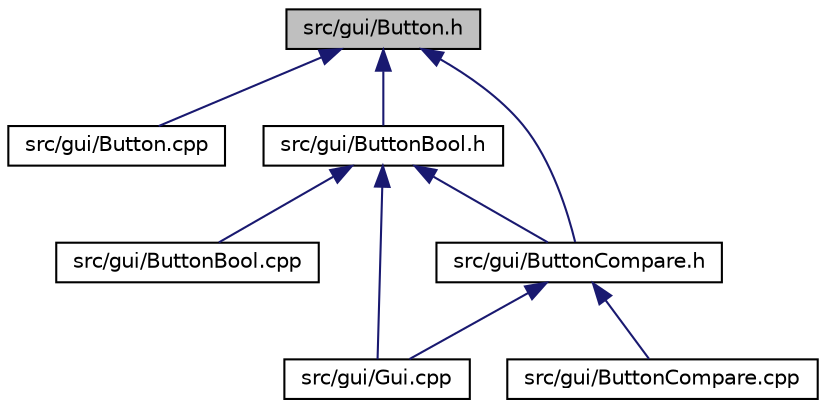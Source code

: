 digraph "src/gui/Button.h"
{
 // LATEX_PDF_SIZE
  edge [fontname="Helvetica",fontsize="10",labelfontname="Helvetica",labelfontsize="10"];
  node [fontname="Helvetica",fontsize="10",shape=record];
  Node1 [label="src/gui/Button.h",height=0.2,width=0.4,color="black", fillcolor="grey75", style="filled", fontcolor="black",tooltip=" "];
  Node1 -> Node2 [dir="back",color="midnightblue",fontsize="10",style="solid",fontname="Helvetica"];
  Node2 [label="src/gui/Button.cpp",height=0.2,width=0.4,color="black", fillcolor="white", style="filled",URL="$Button_8cpp.html",tooltip=" "];
  Node1 -> Node3 [dir="back",color="midnightblue",fontsize="10",style="solid",fontname="Helvetica"];
  Node3 [label="src/gui/ButtonBool.h",height=0.2,width=0.4,color="black", fillcolor="white", style="filled",URL="$ButtonBool_8h.html",tooltip=" "];
  Node3 -> Node4 [dir="back",color="midnightblue",fontsize="10",style="solid",fontname="Helvetica"];
  Node4 [label="src/gui/ButtonBool.cpp",height=0.2,width=0.4,color="black", fillcolor="white", style="filled",URL="$ButtonBool_8cpp.html",tooltip=" "];
  Node3 -> Node5 [dir="back",color="midnightblue",fontsize="10",style="solid",fontname="Helvetica"];
  Node5 [label="src/gui/ButtonCompare.h",height=0.2,width=0.4,color="black", fillcolor="white", style="filled",URL="$ButtonCompare_8h.html",tooltip=" "];
  Node5 -> Node6 [dir="back",color="midnightblue",fontsize="10",style="solid",fontname="Helvetica"];
  Node6 [label="src/gui/ButtonCompare.cpp",height=0.2,width=0.4,color="black", fillcolor="white", style="filled",URL="$ButtonCompare_8cpp.html",tooltip=" "];
  Node5 -> Node7 [dir="back",color="midnightblue",fontsize="10",style="solid",fontname="Helvetica"];
  Node7 [label="src/gui/Gui.cpp",height=0.2,width=0.4,color="black", fillcolor="white", style="filled",URL="$Gui_8cpp.html",tooltip=" "];
  Node3 -> Node7 [dir="back",color="midnightblue",fontsize="10",style="solid",fontname="Helvetica"];
  Node1 -> Node5 [dir="back",color="midnightblue",fontsize="10",style="solid",fontname="Helvetica"];
}
